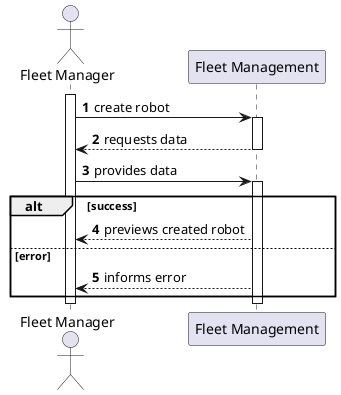 @startuml
autonumber

actor "Fleet Manager" as usr

participant "Fleet Management" as mgm

activate usr
    usr -> mgm : create robot
    activate mgm
        mgm --> usr : requests data
    deactivate mgm

    usr -> mgm : provides data
    activate mgm
    alt success
        mgm --> usr : previews created robot
    else error
        mgm --> usr : informs error
    end
    deactivate mgm
deactivate usr

@enduml
